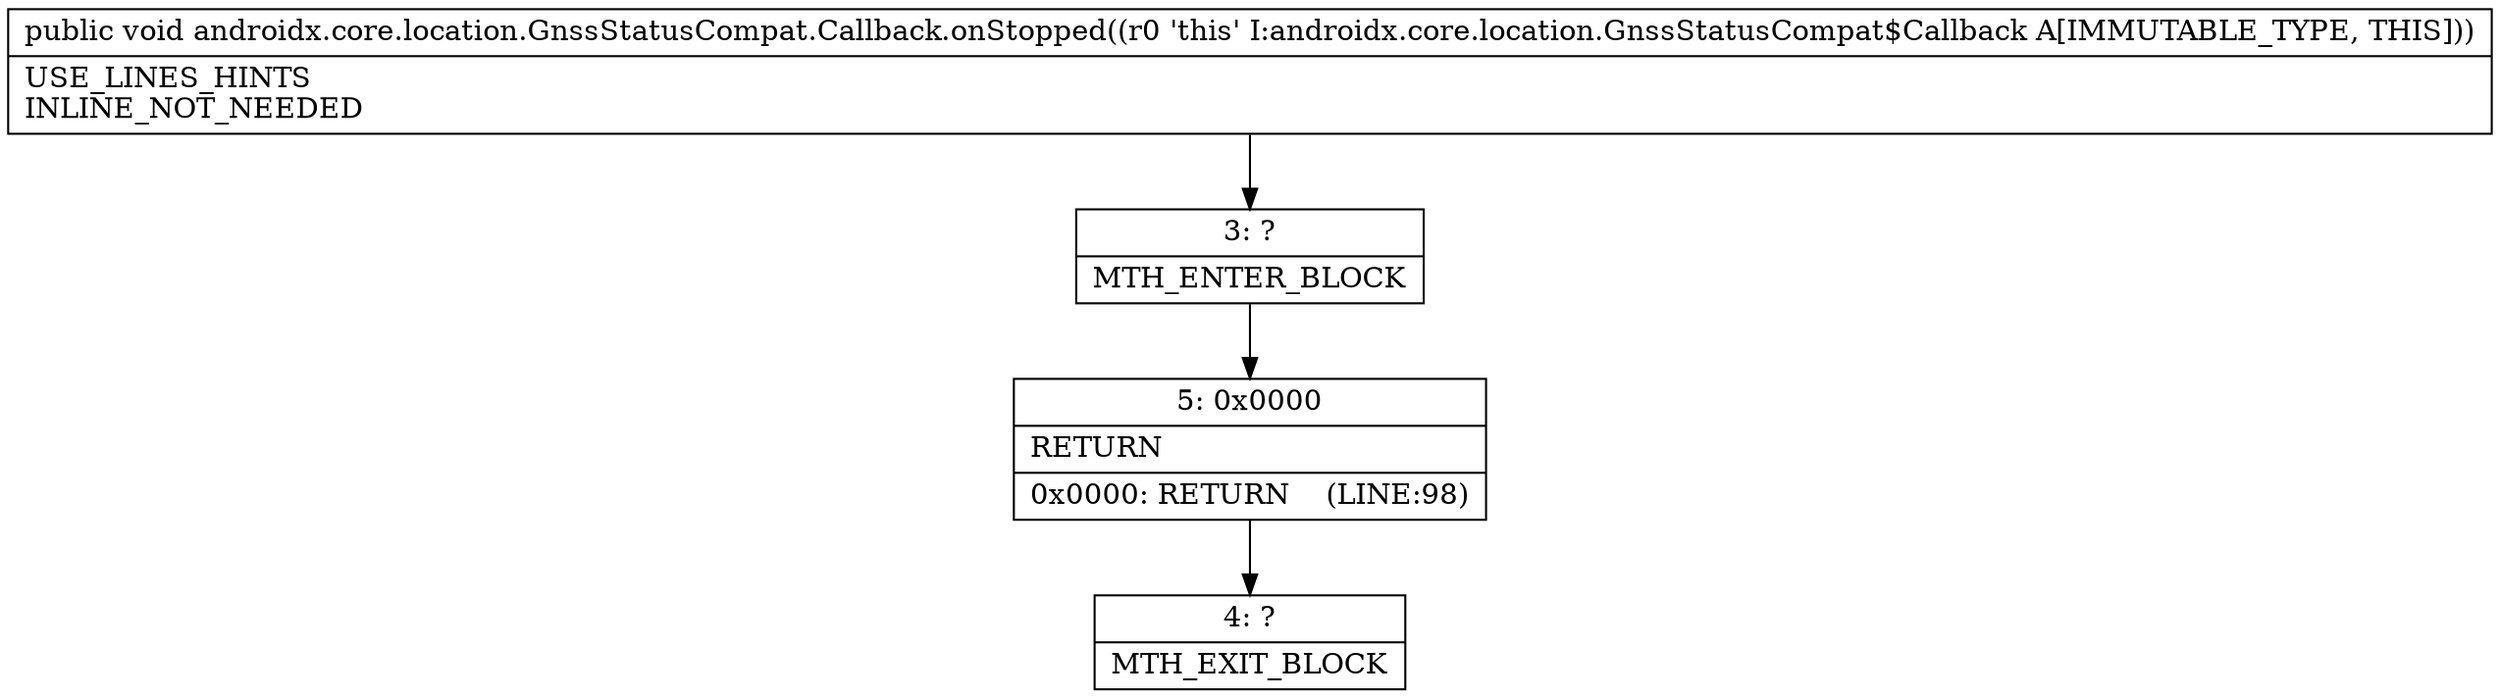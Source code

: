 digraph "CFG forandroidx.core.location.GnssStatusCompat.Callback.onStopped()V" {
Node_3 [shape=record,label="{3\:\ ?|MTH_ENTER_BLOCK\l}"];
Node_5 [shape=record,label="{5\:\ 0x0000|RETURN\l|0x0000: RETURN    (LINE:98)\l}"];
Node_4 [shape=record,label="{4\:\ ?|MTH_EXIT_BLOCK\l}"];
MethodNode[shape=record,label="{public void androidx.core.location.GnssStatusCompat.Callback.onStopped((r0 'this' I:androidx.core.location.GnssStatusCompat$Callback A[IMMUTABLE_TYPE, THIS]))  | USE_LINES_HINTS\lINLINE_NOT_NEEDED\l}"];
MethodNode -> Node_3;Node_3 -> Node_5;
Node_5 -> Node_4;
}

